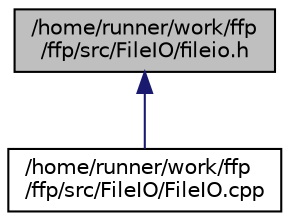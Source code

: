 digraph "/home/runner/work/ffp/ffp/src/FileIO/fileio.h"
{
 // LATEX_PDF_SIZE
  edge [fontname="Helvetica",fontsize="10",labelfontname="Helvetica",labelfontsize="10"];
  node [fontname="Helvetica",fontsize="10",shape=record];
  Node1 [label="/home/runner/work/ffp\l/ffp/src/FileIO/fileio.h",height=0.2,width=0.4,color="black", fillcolor="grey75", style="filled", fontcolor="black",tooltip=" "];
  Node1 -> Node2 [dir="back",color="midnightblue",fontsize="10",style="solid",fontname="Helvetica"];
  Node2 [label="/home/runner/work/ffp\l/ffp/src/FileIO/FileIO.cpp",height=0.2,width=0.4,color="black", fillcolor="white", style="filled",URL="$FileIO_8cpp.html",tooltip=" "];
}
